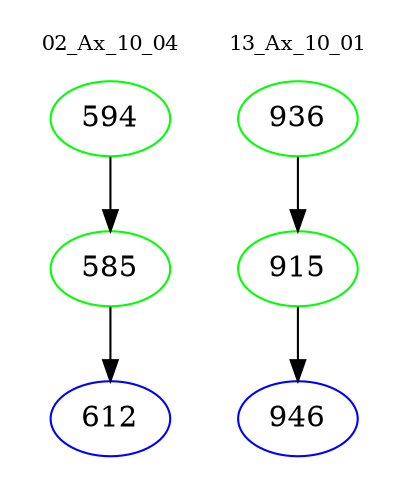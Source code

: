 digraph{
subgraph cluster_0 {
color = white
label = "02_Ax_10_04";
fontsize=10;
T0_594 [label="594", color="green"]
T0_594 -> T0_585 [color="black"]
T0_585 [label="585", color="green"]
T0_585 -> T0_612 [color="black"]
T0_612 [label="612", color="blue"]
}
subgraph cluster_1 {
color = white
label = "13_Ax_10_01";
fontsize=10;
T1_936 [label="936", color="green"]
T1_936 -> T1_915 [color="black"]
T1_915 [label="915", color="green"]
T1_915 -> T1_946 [color="black"]
T1_946 [label="946", color="blue"]
}
}
